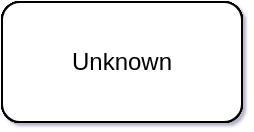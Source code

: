 <mxfile compressed="false" type="device">
    <diagram id="Page-1" name="Page-1">
      <mxGraphModel arrows="1" connect="1" dx="1360" dy="864" fold="1" grid="1" gridSize="10" guides="1" math="0" page="1" pageHeight="1169" pageScale="1" pageWidth="827" shadow="1" tooltips="1">
        <root>
          <mxCell id="0" />   
          <mxCell id="1" parent="0" />
        <object bottom_label="cisco WS-C6509" id="switch-1" label="switch-1" top_label="10.1.1.1">
      <mxCell parent="1" style="rounded=1;whiteSpace=wrap;html=1;" vertex="1">
          <mxGeometry as="geometry" height="60" width="120" x="200" y="150" />
      </mxCell>
    </object><object bottom_label="cisco WS-C6509" id="switch-2" label="switch-2" top_label="10.2.2.2">
      <mxCell parent="1" style="rounded=1;whiteSpace=wrap;html=1;" vertex="1">
          <mxGeometry as="geometry" height="60" width="120" x="200" y="150" />
      </mxCell>
    </object><object bottom_label="cisco WS-C3560-48TS" id="switch-3" label="switch-3" top_label="10.3.3.3">
      <mxCell parent="1" style="rounded=1;whiteSpace=wrap;html=1;" vertex="1">
          <mxGeometry as="geometry" height="60" width="120" x="200" y="150" />
      </mxCell>
    </object><object bottom_label="cisco WS-C3560-48TS" id="switch-4" label="switch-4" top_label="10.4.4.4">
      <mxCell parent="1" style="rounded=1;whiteSpace=wrap;html=1;" vertex="1">
          <mxGeometry as="geometry" height="60" width="120" x="200" y="150" />
      </mxCell>
    </object><object bottom_label="switch-22: trunk.." id="switch-1:Ge4/8" label="Unknown">
      <mxCell parent="1" style="rounded=1;whiteSpace=wrap;html=1;" vertex="1">
          <mxGeometry as="geometry" height="60" width="120" x="200" y="150" />
      </mxCell>
    </object><object id="switch-1:Ge4/9" label="Unknown">
      <mxCell parent="1" style="rounded=1;whiteSpace=wrap;html=1;" vertex="1">
          <mxGeometry as="geometry" height="60" width="120" x="200" y="150" />
      </mxCell>
    </object><object description="{&#10;    &quot;switch-1:Ge4/6&quot;: {&#10;        &quot;description&quot;: &quot;switch-2: trunk&quot;,&#10;        &quot;is_l2&quot;: true,&#10;        &quot;l2_mode&quot;: &quot;trunk&quot;,&#10;        &quot;lag_id&quot;: &quot;3&quot;,&#10;        &quot;lag_mode&quot;: &quot;active&quot;,&#10;        &quot;trunk_vlans&quot;: &quot;200,201,202,203,204,205&quot;&#10;    },&#10;    &quot;switch-2:Ge1/5&quot;: {&#10;        &quot;description&quot;: &quot;switch-1: trunk&quot;,&#10;        &quot;is_l2&quot;: true,&#10;        &quot;l2_mode&quot;: &quot;trunk&quot;,&#10;        &quot;lag_id&quot;: &quot;3&quot;,&#10;        &quot;lag_mode&quot;: &quot;active&quot;,&#10;        &quot;trunk_vlans&quot;: &quot;200,201,202,203,204,205&quot;&#10;    }&#10;}" id="0d1e25a0122c562fa9bc515040ed5607" label="" source="switch-1" src_label="Ge4/6" target="switch-2" trgt_label="Ge1/5">
      <mxCell edge="1" parent="1" source="switch-1" style="endArrow=none;" target="switch-2">
          <mxGeometry as="geometry" relative="1" />
      </mxCell>
    </object><object description="{&#10;    &quot;switch-1:Ge4/7&quot;: {&#10;        &quot;description&quot;: &quot;switch-2: trunk&quot;,&#10;        &quot;is_l2&quot;: true,&#10;        &quot;l2_mode&quot;: &quot;trunk&quot;,&#10;        &quot;lag_id&quot;: &quot;3&quot;,&#10;        &quot;lag_mode&quot;: &quot;active&quot;,&#10;        &quot;trunk_vlans&quot;: &quot;200,201,202,203,204,205&quot;&#10;    },&#10;    &quot;switch-2:Ge1/6&quot;: {&#10;        &quot;description&quot;: &quot;switch-1: trunk&quot;,&#10;        &quot;is_l2&quot;: true,&#10;        &quot;l2_mode&quot;: &quot;trunk&quot;,&#10;        &quot;lag_id&quot;: &quot;3&quot;,&#10;        &quot;lag_mode&quot;: &quot;active&quot;,&#10;        &quot;trunk_vlans&quot;: &quot;200,201,202,203,204,205&quot;&#10;    }&#10;}" id="a4c0ec5bee2d93141cf222a02c2430b0" label="" source="switch-1" src_label="Ge4/7" target="switch-2" trgt_label="Ge1/6">
      <mxCell edge="1" parent="1" source="switch-1" style="endArrow=none;" target="switch-2">
          <mxGeometry as="geometry" relative="1" />
      </mxCell>
    </object><object description="{&#10;    &quot;switch-1:Ge1/1&quot;: {&#10;        &quot;description&quot;: &quot;switch-3:Gi0/1&quot;,&#10;        &quot;is_l2&quot;: true,&#10;        &quot;l2_mode&quot;: &quot;trunk&quot;,&#10;        &quot;lag_id&quot;: &quot;11&quot;,&#10;        &quot;lag_mode&quot;: &quot;active&quot;,&#10;        &quot;mtu&quot;: &quot;9216&quot;,&#10;        &quot;state&quot;: {&#10;            &quot;admin&quot;: &quot;up&quot;,&#10;            &quot;bw_kbits&quot;: &quot;10000000&quot;,&#10;            &quot;description&quot;: &quot;switch-3:Gi0/1&quot;,&#10;            &quot;duplex&quot;: &quot;Full&quot;,&#10;            &quot;hardware&quot;: &quot;Ten Gigabit Ethernet Port&quot;,&#10;            &quot;is_physical_port&quot;: true,&#10;            &quot;line&quot;: &quot;up&quot;,&#10;            &quot;line_status&quot;: &quot;connected&quot;,&#10;            &quot;link_speed&quot;: &quot;10Gb/s&quot;,&#10;            &quot;link_type&quot;: &quot;auto&quot;,&#10;            &quot;mac&quot;: &quot;a89d.2163.111&quot;,&#10;            &quot;media_type&quot;: &quot;10GBase-LR&quot;,&#10;            &quot;mtu&quot;: &quot;9216&quot;&#10;        },&#10;        &quot;trunk_vlans&quot;: &quot;101&quot;&#10;    },&#10;    &quot;switch-3:Ge0/1&quot;: {}&#10;}" id="6c9855a7f657e1b36f49ff33306a96fa" label="" source="switch-1" src_label="Ge1/1" target="switch-3" trgt_label="Ge0/1">
      <mxCell edge="1" parent="1" source="switch-1" style="endArrow=none;" target="switch-3">
          <mxGeometry as="geometry" relative="1" />
      </mxCell>
    </object><object description="{&#10;    &quot;switch-1:Ge1/2&quot;: {&#10;        &quot;description&quot;: &quot;SW4 Routing Peering&quot;,&#10;        &quot;ip&quot;: &quot;10.0.0.1 255.255.255.0&quot;,&#10;        &quot;state&quot;: {&#10;            &quot;admin&quot;: &quot;up&quot;,&#10;            &quot;bw_kbits&quot;: &quot;1000000&quot;,&#10;            &quot;description&quot;: &quot;SW4 Routing Peering&quot;,&#10;            &quot;duplex&quot;: &quot;Full&quot;,&#10;            &quot;hardware&quot;: &quot;Ten Gigabit Ethernet Port&quot;,&#10;            &quot;is_physical_port&quot;: true,&#10;            &quot;line&quot;: &quot;up&quot;,&#10;            &quot;line_status&quot;: &quot;connected&quot;,&#10;            &quot;link_speed&quot;: &quot;1000Mb/s&quot;,&#10;            &quot;link_type&quot;: &quot;auto&quot;,&#10;            &quot;mac&quot;: &quot;a89d.2163.222&quot;,&#10;            &quot;media_type&quot;: &quot;1000BaseT&quot;,&#10;            &quot;mtu&quot;: &quot;1500&quot;&#10;        },&#10;        &quot;vrf&quot;: &quot;VRF1&quot;&#10;    },&#10;    &quot;switch-4:Ge0/10&quot;: {}&#10;}" id="1a55473cf64b1d33fe9a470093808d0d" label="" source="switch-1" src_label="Ge1/2" target="switch-4" trgt_label="Ge0/10">
      <mxCell edge="1" parent="1" source="switch-1" style="endArrow=none;" target="switch-4">
          <mxGeometry as="geometry" relative="1" />
      </mxCell>
    </object><object description="{&#10;    &quot;switch-1:Ge4/8&quot;: {&#10;        &quot;description&quot;: &quot;switch-22: trunk&quot;,&#10;        &quot;is_l2&quot;: true,&#10;        &quot;l2_mode&quot;: &quot;trunk&quot;,&#10;        &quot;state&quot;: {&#10;            &quot;admin&quot;: &quot;up&quot;,&#10;            &quot;bw_kbits&quot;: &quot;1000000&quot;,&#10;            &quot;description&quot;: &quot;switch-22: trunk&quot;,&#10;            &quot;duplex&quot;: &quot;Full&quot;,&#10;            &quot;hardware&quot;: &quot;Ten Gigabit Ethernet Port&quot;,&#10;            &quot;is_physical_port&quot;: true,&#10;            &quot;line&quot;: &quot;up&quot;,&#10;            &quot;line_status&quot;: &quot;connected&quot;,&#10;            &quot;link_speed&quot;: &quot;1000Mb/s&quot;,&#10;            &quot;link_type&quot;: &quot;auto&quot;,&#10;            &quot;mac&quot;: &quot;a89d.2163.485&quot;,&#10;            &quot;media_type&quot;: &quot;1000BaseT&quot;,&#10;            &quot;mtu&quot;: &quot;5000&quot;&#10;        },&#10;        &quot;trunk_vlans&quot;: &quot;209&quot;&#10;    }&#10;}" id="4e5f610372fce989d36a24b26319bf33" label="" source="switch-1" src_label="Ge4/8" target="switch-1:Ge4/8">
      <mxCell edge="1" parent="1" source="switch-1" style="endArrow=none;" target="switch-1:Ge4/8">
          <mxGeometry as="geometry" relative="1" />
      </mxCell>
    </object><object description="{&#10;    &quot;switch-1:Ge4/9&quot;: {&#10;        &quot;is_l2&quot;: true,&#10;        &quot;l2_mode&quot;: &quot;trunk&quot;,&#10;        &quot;state&quot;: {&#10;            &quot;admin&quot;: &quot;up&quot;,&#10;            &quot;bw_kbits&quot;: &quot;1000000&quot;,&#10;            &quot;duplex&quot;: &quot;Full&quot;,&#10;            &quot;hardware&quot;: &quot;Ten Gigabit Ethernet Port&quot;,&#10;            &quot;is_physical_port&quot;: true,&#10;            &quot;line&quot;: &quot;up&quot;,&#10;            &quot;line_status&quot;: &quot;connected&quot;,&#10;            &quot;link_speed&quot;: &quot;1000Mb/s&quot;,&#10;            &quot;link_type&quot;: &quot;auto&quot;,&#10;            &quot;mac&quot;: &quot;a89d.2163.495&quot;,&#10;            &quot;media_type&quot;: &quot;1000BaseT&quot;,&#10;            &quot;mtu&quot;: &quot;7000&quot;&#10;        },&#10;        &quot;trunk_vlans&quot;: &quot;230&quot;&#10;    }&#10;}" id="a41800e774edef9e7ce9dcd02b7f408e" label="" source="switch-1" src_label="Ge4/9" target="switch-1:Ge4/9">
      <mxCell edge="1" parent="1" source="switch-1" style="endArrow=none;" target="switch-1:Ge4/9">
          <mxGeometry as="geometry" relative="1" />
      </mxCell>
    </object></root>
      </mxGraphModel>
    </diagram></mxfile>